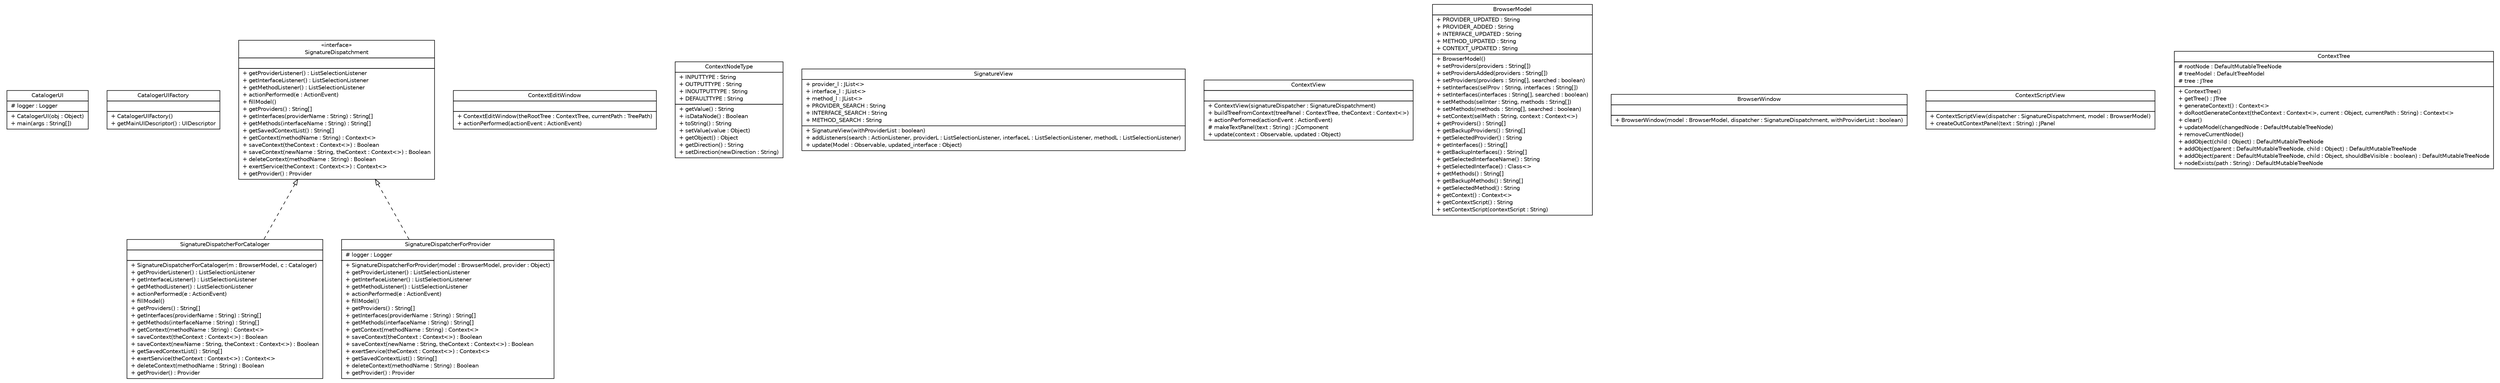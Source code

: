 #!/usr/local/bin/dot
#
# Class diagram 
# Generated by UMLGraph version R5_6 (http://www.umlgraph.org/)
#

digraph G {
	edge [fontname="Helvetica",fontsize=10,labelfontname="Helvetica",labelfontsize=10];
	node [fontname="Helvetica",fontsize=10,shape=plaintext];
	nodesep=0.25;
	ranksep=0.5;
	// sorcer.core.provider.cataloger.ui.CatalogerUI
	c35756 [label=<<table title="sorcer.core.provider.cataloger.ui.CatalogerUI" border="0" cellborder="1" cellspacing="0" cellpadding="2" port="p" href="./CatalogerUI.html">
		<tr><td><table border="0" cellspacing="0" cellpadding="1">
<tr><td align="center" balign="center"> CatalogerUI </td></tr>
		</table></td></tr>
		<tr><td><table border="0" cellspacing="0" cellpadding="1">
<tr><td align="left" balign="left"> # logger : Logger </td></tr>
		</table></td></tr>
		<tr><td><table border="0" cellspacing="0" cellpadding="1">
<tr><td align="left" balign="left"> + CatalogerUI(obj : Object) </td></tr>
<tr><td align="left" balign="left"> + main(args : String[]) </td></tr>
		</table></td></tr>
		</table>>, URL="./CatalogerUI.html", fontname="Helvetica", fontcolor="black", fontsize=10.0];
	// sorcer.core.provider.cataloger.ui.CatalogerUIFactory
	c35757 [label=<<table title="sorcer.core.provider.cataloger.ui.CatalogerUIFactory" border="0" cellborder="1" cellspacing="0" cellpadding="2" port="p" href="./CatalogerUIFactory.html">
		<tr><td><table border="0" cellspacing="0" cellpadding="1">
<tr><td align="center" balign="center"> CatalogerUIFactory </td></tr>
		</table></td></tr>
		<tr><td><table border="0" cellspacing="0" cellpadding="1">
<tr><td align="left" balign="left">  </td></tr>
		</table></td></tr>
		<tr><td><table border="0" cellspacing="0" cellpadding="1">
<tr><td align="left" balign="left"> + CatalogerUIFactory() </td></tr>
<tr><td align="left" balign="left"> + getMainUIDescriptor() : UIDescriptor </td></tr>
		</table></td></tr>
		</table>>, URL="./CatalogerUIFactory.html", fontname="Helvetica", fontcolor="black", fontsize=10.0];
	// sorcer.core.provider.cataloger.ui.SignatureDispatcherForCataloger
	c35758 [label=<<table title="sorcer.core.provider.cataloger.ui.SignatureDispatcherForCataloger" border="0" cellborder="1" cellspacing="0" cellpadding="2" port="p" href="./SignatureDispatcherForCataloger.html">
		<tr><td><table border="0" cellspacing="0" cellpadding="1">
<tr><td align="center" balign="center"> SignatureDispatcherForCataloger </td></tr>
		</table></td></tr>
		<tr><td><table border="0" cellspacing="0" cellpadding="1">
<tr><td align="left" balign="left">  </td></tr>
		</table></td></tr>
		<tr><td><table border="0" cellspacing="0" cellpadding="1">
<tr><td align="left" balign="left"> + SignatureDispatcherForCataloger(m : BrowserModel, c : Cataloger) </td></tr>
<tr><td align="left" balign="left"> + getProviderListener() : ListSelectionListener </td></tr>
<tr><td align="left" balign="left"> + getInterfaceListener() : ListSelectionListener </td></tr>
<tr><td align="left" balign="left"> + getMethodListener() : ListSelectionListener </td></tr>
<tr><td align="left" balign="left"> + actionPerformed(e : ActionEvent) </td></tr>
<tr><td align="left" balign="left"> + fillModel() </td></tr>
<tr><td align="left" balign="left"> + getProviders() : String[] </td></tr>
<tr><td align="left" balign="left"> + getInterfaces(providerName : String) : String[] </td></tr>
<tr><td align="left" balign="left"> + getMethods(interfaceName : String) : String[] </td></tr>
<tr><td align="left" balign="left"> + getContext(methodName : String) : Context&lt;&gt; </td></tr>
<tr><td align="left" balign="left"> + saveContext(theContext : Context&lt;&gt;) : Boolean </td></tr>
<tr><td align="left" balign="left"> + saveContext(newName : String, theContext : Context&lt;&gt;) : Boolean </td></tr>
<tr><td align="left" balign="left"> + getSavedContextList() : String[] </td></tr>
<tr><td align="left" balign="left"> + exertService(theContext : Context&lt;&gt;) : Context&lt;&gt; </td></tr>
<tr><td align="left" balign="left"> + deleteContext(methodName : String) : Boolean </td></tr>
<tr><td align="left" balign="left"> + getProvider() : Provider </td></tr>
		</table></td></tr>
		</table>>, URL="./SignatureDispatcherForCataloger.html", fontname="Helvetica", fontcolor="black", fontsize=10.0];
	// sorcer.core.provider.cataloger.ui.ContextEditWindow
	c35759 [label=<<table title="sorcer.core.provider.cataloger.ui.ContextEditWindow" border="0" cellborder="1" cellspacing="0" cellpadding="2" port="p" href="./ContextEditWindow.html">
		<tr><td><table border="0" cellspacing="0" cellpadding="1">
<tr><td align="center" balign="center"> ContextEditWindow </td></tr>
		</table></td></tr>
		<tr><td><table border="0" cellspacing="0" cellpadding="1">
<tr><td align="left" balign="left">  </td></tr>
		</table></td></tr>
		<tr><td><table border="0" cellspacing="0" cellpadding="1">
<tr><td align="left" balign="left"> + ContextEditWindow(theRootTree : ContextTree, currentPath : TreePath) </td></tr>
<tr><td align="left" balign="left"> + actionPerformed(actionEvent : ActionEvent) </td></tr>
		</table></td></tr>
		</table>>, URL="./ContextEditWindow.html", fontname="Helvetica", fontcolor="black", fontsize=10.0];
	// sorcer.core.provider.cataloger.ui.ContextNodeType
	c35760 [label=<<table title="sorcer.core.provider.cataloger.ui.ContextNodeType" border="0" cellborder="1" cellspacing="0" cellpadding="2" port="p" href="./ContextNodeType.html">
		<tr><td><table border="0" cellspacing="0" cellpadding="1">
<tr><td align="center" balign="center"> ContextNodeType </td></tr>
		</table></td></tr>
		<tr><td><table border="0" cellspacing="0" cellpadding="1">
<tr><td align="left" balign="left"> + INPUTTYPE : String </td></tr>
<tr><td align="left" balign="left"> + OUTPUTTYPE : String </td></tr>
<tr><td align="left" balign="left"> + INOUTPUTTYPE : String </td></tr>
<tr><td align="left" balign="left"> + DEFAULTTYPE : String </td></tr>
		</table></td></tr>
		<tr><td><table border="0" cellspacing="0" cellpadding="1">
<tr><td align="left" balign="left"> + getValue() : String </td></tr>
<tr><td align="left" balign="left"> + isDataNode() : Boolean </td></tr>
<tr><td align="left" balign="left"> + toString() : String </td></tr>
<tr><td align="left" balign="left"> + setValue(value : Object) </td></tr>
<tr><td align="left" balign="left"> + getObject() : Object </td></tr>
<tr><td align="left" balign="left"> + getDirection() : String </td></tr>
<tr><td align="left" balign="left"> + setDirection(newDirection : String) </td></tr>
		</table></td></tr>
		</table>>, URL="./ContextNodeType.html", fontname="Helvetica", fontcolor="black", fontsize=10.0];
	// sorcer.core.provider.cataloger.ui.SignatureView
	c35761 [label=<<table title="sorcer.core.provider.cataloger.ui.SignatureView" border="0" cellborder="1" cellspacing="0" cellpadding="2" port="p" href="./SignatureView.html">
		<tr><td><table border="0" cellspacing="0" cellpadding="1">
<tr><td align="center" balign="center"> SignatureView </td></tr>
		</table></td></tr>
		<tr><td><table border="0" cellspacing="0" cellpadding="1">
<tr><td align="left" balign="left"> + provider_l : JList&lt;&gt; </td></tr>
<tr><td align="left" balign="left"> + interface_l : JList&lt;&gt; </td></tr>
<tr><td align="left" balign="left"> + method_l : JList&lt;&gt; </td></tr>
<tr><td align="left" balign="left"> + PROVIDER_SEARCH : String </td></tr>
<tr><td align="left" balign="left"> + INTERFACE_SEARCH : String </td></tr>
<tr><td align="left" balign="left"> + METHOD_SEARCH : String </td></tr>
		</table></td></tr>
		<tr><td><table border="0" cellspacing="0" cellpadding="1">
<tr><td align="left" balign="left"> + SignatureView(withProviderList : boolean) </td></tr>
<tr><td align="left" balign="left"> + addListeners(search : ActionListener, providerL : ListSelectionListener, interfaceL : ListSelectionListener, methodL : ListSelectionListener) </td></tr>
<tr><td align="left" balign="left"> + update(Model : Observable, updated_interface : Object) </td></tr>
		</table></td></tr>
		</table>>, URL="./SignatureView.html", fontname="Helvetica", fontcolor="black", fontsize=10.0];
	// sorcer.core.provider.cataloger.ui.SignatureDispatchment
	c35762 [label=<<table title="sorcer.core.provider.cataloger.ui.SignatureDispatchment" border="0" cellborder="1" cellspacing="0" cellpadding="2" port="p" href="./SignatureDispatchment.html">
		<tr><td><table border="0" cellspacing="0" cellpadding="1">
<tr><td align="center" balign="center"> &#171;interface&#187; </td></tr>
<tr><td align="center" balign="center"> SignatureDispatchment </td></tr>
		</table></td></tr>
		<tr><td><table border="0" cellspacing="0" cellpadding="1">
<tr><td align="left" balign="left">  </td></tr>
		</table></td></tr>
		<tr><td><table border="0" cellspacing="0" cellpadding="1">
<tr><td align="left" balign="left"> + getProviderListener() : ListSelectionListener </td></tr>
<tr><td align="left" balign="left"> + getInterfaceListener() : ListSelectionListener </td></tr>
<tr><td align="left" balign="left"> + getMethodListener() : ListSelectionListener </td></tr>
<tr><td align="left" balign="left"> + actionPerformed(e : ActionEvent) </td></tr>
<tr><td align="left" balign="left"> + fillModel() </td></tr>
<tr><td align="left" balign="left"> + getProviders() : String[] </td></tr>
<tr><td align="left" balign="left"> + getInterfaces(providerName : String) : String[] </td></tr>
<tr><td align="left" balign="left"> + getMethods(interfaceName : String) : String[] </td></tr>
<tr><td align="left" balign="left"> + getSavedContextList() : String[] </td></tr>
<tr><td align="left" balign="left"> + getContext(methodName : String) : Context&lt;&gt; </td></tr>
<tr><td align="left" balign="left"> + saveContext(theContext : Context&lt;&gt;) : Boolean </td></tr>
<tr><td align="left" balign="left"> + saveContext(newName : String, theContext : Context&lt;&gt;) : Boolean </td></tr>
<tr><td align="left" balign="left"> + deleteContext(methodName : String) : Boolean </td></tr>
<tr><td align="left" balign="left"> + exertService(theContext : Context&lt;&gt;) : Context&lt;&gt; </td></tr>
<tr><td align="left" balign="left"> + getProvider() : Provider </td></tr>
		</table></td></tr>
		</table>>, URL="./SignatureDispatchment.html", fontname="Helvetica", fontcolor="black", fontsize=10.0];
	// sorcer.core.provider.cataloger.ui.ContextView
	c35763 [label=<<table title="sorcer.core.provider.cataloger.ui.ContextView" border="0" cellborder="1" cellspacing="0" cellpadding="2" port="p" href="./ContextView.html">
		<tr><td><table border="0" cellspacing="0" cellpadding="1">
<tr><td align="center" balign="center"> ContextView </td></tr>
		</table></td></tr>
		<tr><td><table border="0" cellspacing="0" cellpadding="1">
<tr><td align="left" balign="left">  </td></tr>
		</table></td></tr>
		<tr><td><table border="0" cellspacing="0" cellpadding="1">
<tr><td align="left" balign="left"> + ContextView(signatureDispatcher : SignatureDispatchment) </td></tr>
<tr><td align="left" balign="left"> + buildTreeFromContext(treePanel : ContextTree, theContext : Context&lt;&gt;) </td></tr>
<tr><td align="left" balign="left"> + actionPerformed(actionEvent : ActionEvent) </td></tr>
<tr><td align="left" balign="left"> # makeTextPanel(text : String) : JComponent </td></tr>
<tr><td align="left" balign="left"> + update(context : Observable, updated : Object) </td></tr>
		</table></td></tr>
		</table>>, URL="./ContextView.html", fontname="Helvetica", fontcolor="black", fontsize=10.0];
	// sorcer.core.provider.cataloger.ui.SignatureDispatcherForProvider
	c35764 [label=<<table title="sorcer.core.provider.cataloger.ui.SignatureDispatcherForProvider" border="0" cellborder="1" cellspacing="0" cellpadding="2" port="p" href="./SignatureDispatcherForProvider.html">
		<tr><td><table border="0" cellspacing="0" cellpadding="1">
<tr><td align="center" balign="center"> SignatureDispatcherForProvider </td></tr>
		</table></td></tr>
		<tr><td><table border="0" cellspacing="0" cellpadding="1">
<tr><td align="left" balign="left"> # logger : Logger </td></tr>
		</table></td></tr>
		<tr><td><table border="0" cellspacing="0" cellpadding="1">
<tr><td align="left" balign="left"> + SignatureDispatcherForProvider(model : BrowserModel, provider : Object) </td></tr>
<tr><td align="left" balign="left"> + getProviderListener() : ListSelectionListener </td></tr>
<tr><td align="left" balign="left"> + getInterfaceListener() : ListSelectionListener </td></tr>
<tr><td align="left" balign="left"> + getMethodListener() : ListSelectionListener </td></tr>
<tr><td align="left" balign="left"> + actionPerformed(e : ActionEvent) </td></tr>
<tr><td align="left" balign="left"> + fillModel() </td></tr>
<tr><td align="left" balign="left"> + getProviders() : String[] </td></tr>
<tr><td align="left" balign="left"> + getInterfaces(providerName : String) : String[] </td></tr>
<tr><td align="left" balign="left"> + getMethods(interfaceName : String) : String[] </td></tr>
<tr><td align="left" balign="left"> + getContext(methodName : String) : Context&lt;&gt; </td></tr>
<tr><td align="left" balign="left"> + saveContext(theContext : Context&lt;&gt;) : Boolean </td></tr>
<tr><td align="left" balign="left"> + saveContext(newName : String, theContext : Context&lt;&gt;) : Boolean </td></tr>
<tr><td align="left" balign="left"> + exertService(theContext : Context&lt;&gt;) : Context&lt;&gt; </td></tr>
<tr><td align="left" balign="left"> + getSavedContextList() : String[] </td></tr>
<tr><td align="left" balign="left"> + deleteContext(methodName : String) : Boolean </td></tr>
<tr><td align="left" balign="left"> + getProvider() : Provider </td></tr>
		</table></td></tr>
		</table>>, URL="./SignatureDispatcherForProvider.html", fontname="Helvetica", fontcolor="black", fontsize=10.0];
	// sorcer.core.provider.cataloger.ui.BrowserModel
	c35765 [label=<<table title="sorcer.core.provider.cataloger.ui.BrowserModel" border="0" cellborder="1" cellspacing="0" cellpadding="2" port="p" href="./BrowserModel.html">
		<tr><td><table border="0" cellspacing="0" cellpadding="1">
<tr><td align="center" balign="center"> BrowserModel </td></tr>
		</table></td></tr>
		<tr><td><table border="0" cellspacing="0" cellpadding="1">
<tr><td align="left" balign="left"> + PROVIDER_UPDATED : String </td></tr>
<tr><td align="left" balign="left"> + PROVIDER_ADDED : String </td></tr>
<tr><td align="left" balign="left"> + INTERFACE_UPDATED : String </td></tr>
<tr><td align="left" balign="left"> + METHOD_UPDATED : String </td></tr>
<tr><td align="left" balign="left"> + CONTEXT_UPDATED : String </td></tr>
		</table></td></tr>
		<tr><td><table border="0" cellspacing="0" cellpadding="1">
<tr><td align="left" balign="left"> + BrowserModel() </td></tr>
<tr><td align="left" balign="left"> + setProviders(providers : String[]) </td></tr>
<tr><td align="left" balign="left"> + setProvidersAdded(providers : String[]) </td></tr>
<tr><td align="left" balign="left"> + setProviders(providers : String[], searched : boolean) </td></tr>
<tr><td align="left" balign="left"> + setInterfaces(selProv : String, interfaces : String[]) </td></tr>
<tr><td align="left" balign="left"> + setInterfaces(interfaces : String[], searched : boolean) </td></tr>
<tr><td align="left" balign="left"> + setMethods(selInter : String, methods : String[]) </td></tr>
<tr><td align="left" balign="left"> + setMethods(methods : String[], searched : boolean) </td></tr>
<tr><td align="left" balign="left"> + setContext(selMeth : String, context : Context&lt;&gt;) </td></tr>
<tr><td align="left" balign="left"> + getProviders() : String[] </td></tr>
<tr><td align="left" balign="left"> + getBackupProviders() : String[] </td></tr>
<tr><td align="left" balign="left"> + getSelectedProvider() : String </td></tr>
<tr><td align="left" balign="left"> + getInterfaces() : String[] </td></tr>
<tr><td align="left" balign="left"> + getBackupInterfaces() : String[] </td></tr>
<tr><td align="left" balign="left"> + getSelectedInterfaceName() : String </td></tr>
<tr><td align="left" balign="left"> + getSelectedInterface() : Class&lt;&gt; </td></tr>
<tr><td align="left" balign="left"> + getMethods() : String[] </td></tr>
<tr><td align="left" balign="left"> + getBackupMethods() : String[] </td></tr>
<tr><td align="left" balign="left"> + getSelectedMethod() : String </td></tr>
<tr><td align="left" balign="left"> + getContext() : Context&lt;&gt; </td></tr>
<tr><td align="left" balign="left"> + getContextScript() : String </td></tr>
<tr><td align="left" balign="left"> + setContextScript(contextScript : String) </td></tr>
		</table></td></tr>
		</table>>, URL="./BrowserModel.html", fontname="Helvetica", fontcolor="black", fontsize=10.0];
	// sorcer.core.provider.cataloger.ui.BrowserWindow
	c35766 [label=<<table title="sorcer.core.provider.cataloger.ui.BrowserWindow" border="0" cellborder="1" cellspacing="0" cellpadding="2" port="p" href="./BrowserWindow.html">
		<tr><td><table border="0" cellspacing="0" cellpadding="1">
<tr><td align="center" balign="center"> BrowserWindow </td></tr>
		</table></td></tr>
		<tr><td><table border="0" cellspacing="0" cellpadding="1">
<tr><td align="left" balign="left">  </td></tr>
		</table></td></tr>
		<tr><td><table border="0" cellspacing="0" cellpadding="1">
<tr><td align="left" balign="left"> + BrowserWindow(model : BrowserModel, dispatcher : SignatureDispatchment, withProviderList : boolean) </td></tr>
		</table></td></tr>
		</table>>, URL="./BrowserWindow.html", fontname="Helvetica", fontcolor="black", fontsize=10.0];
	// sorcer.core.provider.cataloger.ui.ContextScriptView
	c35767 [label=<<table title="sorcer.core.provider.cataloger.ui.ContextScriptView" border="0" cellborder="1" cellspacing="0" cellpadding="2" port="p" href="./ContextScriptView.html">
		<tr><td><table border="0" cellspacing="0" cellpadding="1">
<tr><td align="center" balign="center"> ContextScriptView </td></tr>
		</table></td></tr>
		<tr><td><table border="0" cellspacing="0" cellpadding="1">
<tr><td align="left" balign="left">  </td></tr>
		</table></td></tr>
		<tr><td><table border="0" cellspacing="0" cellpadding="1">
<tr><td align="left" balign="left"> + ContextScriptView(dispatcher : SignatureDispatchment, model : BrowserModel) </td></tr>
<tr><td align="left" balign="left"> + createOutContextPanel(text : String) : JPanel </td></tr>
		</table></td></tr>
		</table>>, URL="./ContextScriptView.html", fontname="Helvetica", fontcolor="black", fontsize=10.0];
	// sorcer.core.provider.cataloger.ui.ContextTree
	c35768 [label=<<table title="sorcer.core.provider.cataloger.ui.ContextTree" border="0" cellborder="1" cellspacing="0" cellpadding="2" port="p" href="./ContextTree.html">
		<tr><td><table border="0" cellspacing="0" cellpadding="1">
<tr><td align="center" balign="center"> ContextTree </td></tr>
		</table></td></tr>
		<tr><td><table border="0" cellspacing="0" cellpadding="1">
<tr><td align="left" balign="left"> # rootNode : DefaultMutableTreeNode </td></tr>
<tr><td align="left" balign="left"> # treeModel : DefaultTreeModel </td></tr>
<tr><td align="left" balign="left"> # tree : JTree </td></tr>
		</table></td></tr>
		<tr><td><table border="0" cellspacing="0" cellpadding="1">
<tr><td align="left" balign="left"> + ContextTree() </td></tr>
<tr><td align="left" balign="left"> + getTree() : JTree </td></tr>
<tr><td align="left" balign="left"> + generateContext() : Context&lt;&gt; </td></tr>
<tr><td align="left" balign="left"> + doRootGenerateContext(theContext : Context&lt;&gt;, current : Object, currentPath : String) : Context&lt;&gt; </td></tr>
<tr><td align="left" balign="left"> + clear() </td></tr>
<tr><td align="left" balign="left"> + updateModel(changedNode : DefaultMutableTreeNode) </td></tr>
<tr><td align="left" balign="left"> + removeCurrentNode() </td></tr>
<tr><td align="left" balign="left"> + addObject(child : Object) : DefaultMutableTreeNode </td></tr>
<tr><td align="left" balign="left"> + addObject(parent : DefaultMutableTreeNode, child : Object) : DefaultMutableTreeNode </td></tr>
<tr><td align="left" balign="left"> + addObject(parent : DefaultMutableTreeNode, child : Object, shouldBeVisible : boolean) : DefaultMutableTreeNode </td></tr>
<tr><td align="left" balign="left"> + nodeExists(path : String) : DefaultMutableTreeNode </td></tr>
		</table></td></tr>
		</table>>, URL="./ContextTree.html", fontname="Helvetica", fontcolor="black", fontsize=10.0];
	//sorcer.core.provider.cataloger.ui.SignatureDispatcherForCataloger implements sorcer.core.provider.cataloger.ui.SignatureDispatchment
	c35762:p -> c35758:p [dir=back,arrowtail=empty,style=dashed];
	//sorcer.core.provider.cataloger.ui.SignatureDispatcherForProvider implements sorcer.core.provider.cataloger.ui.SignatureDispatchment
	c35762:p -> c35764:p [dir=back,arrowtail=empty,style=dashed];
}


